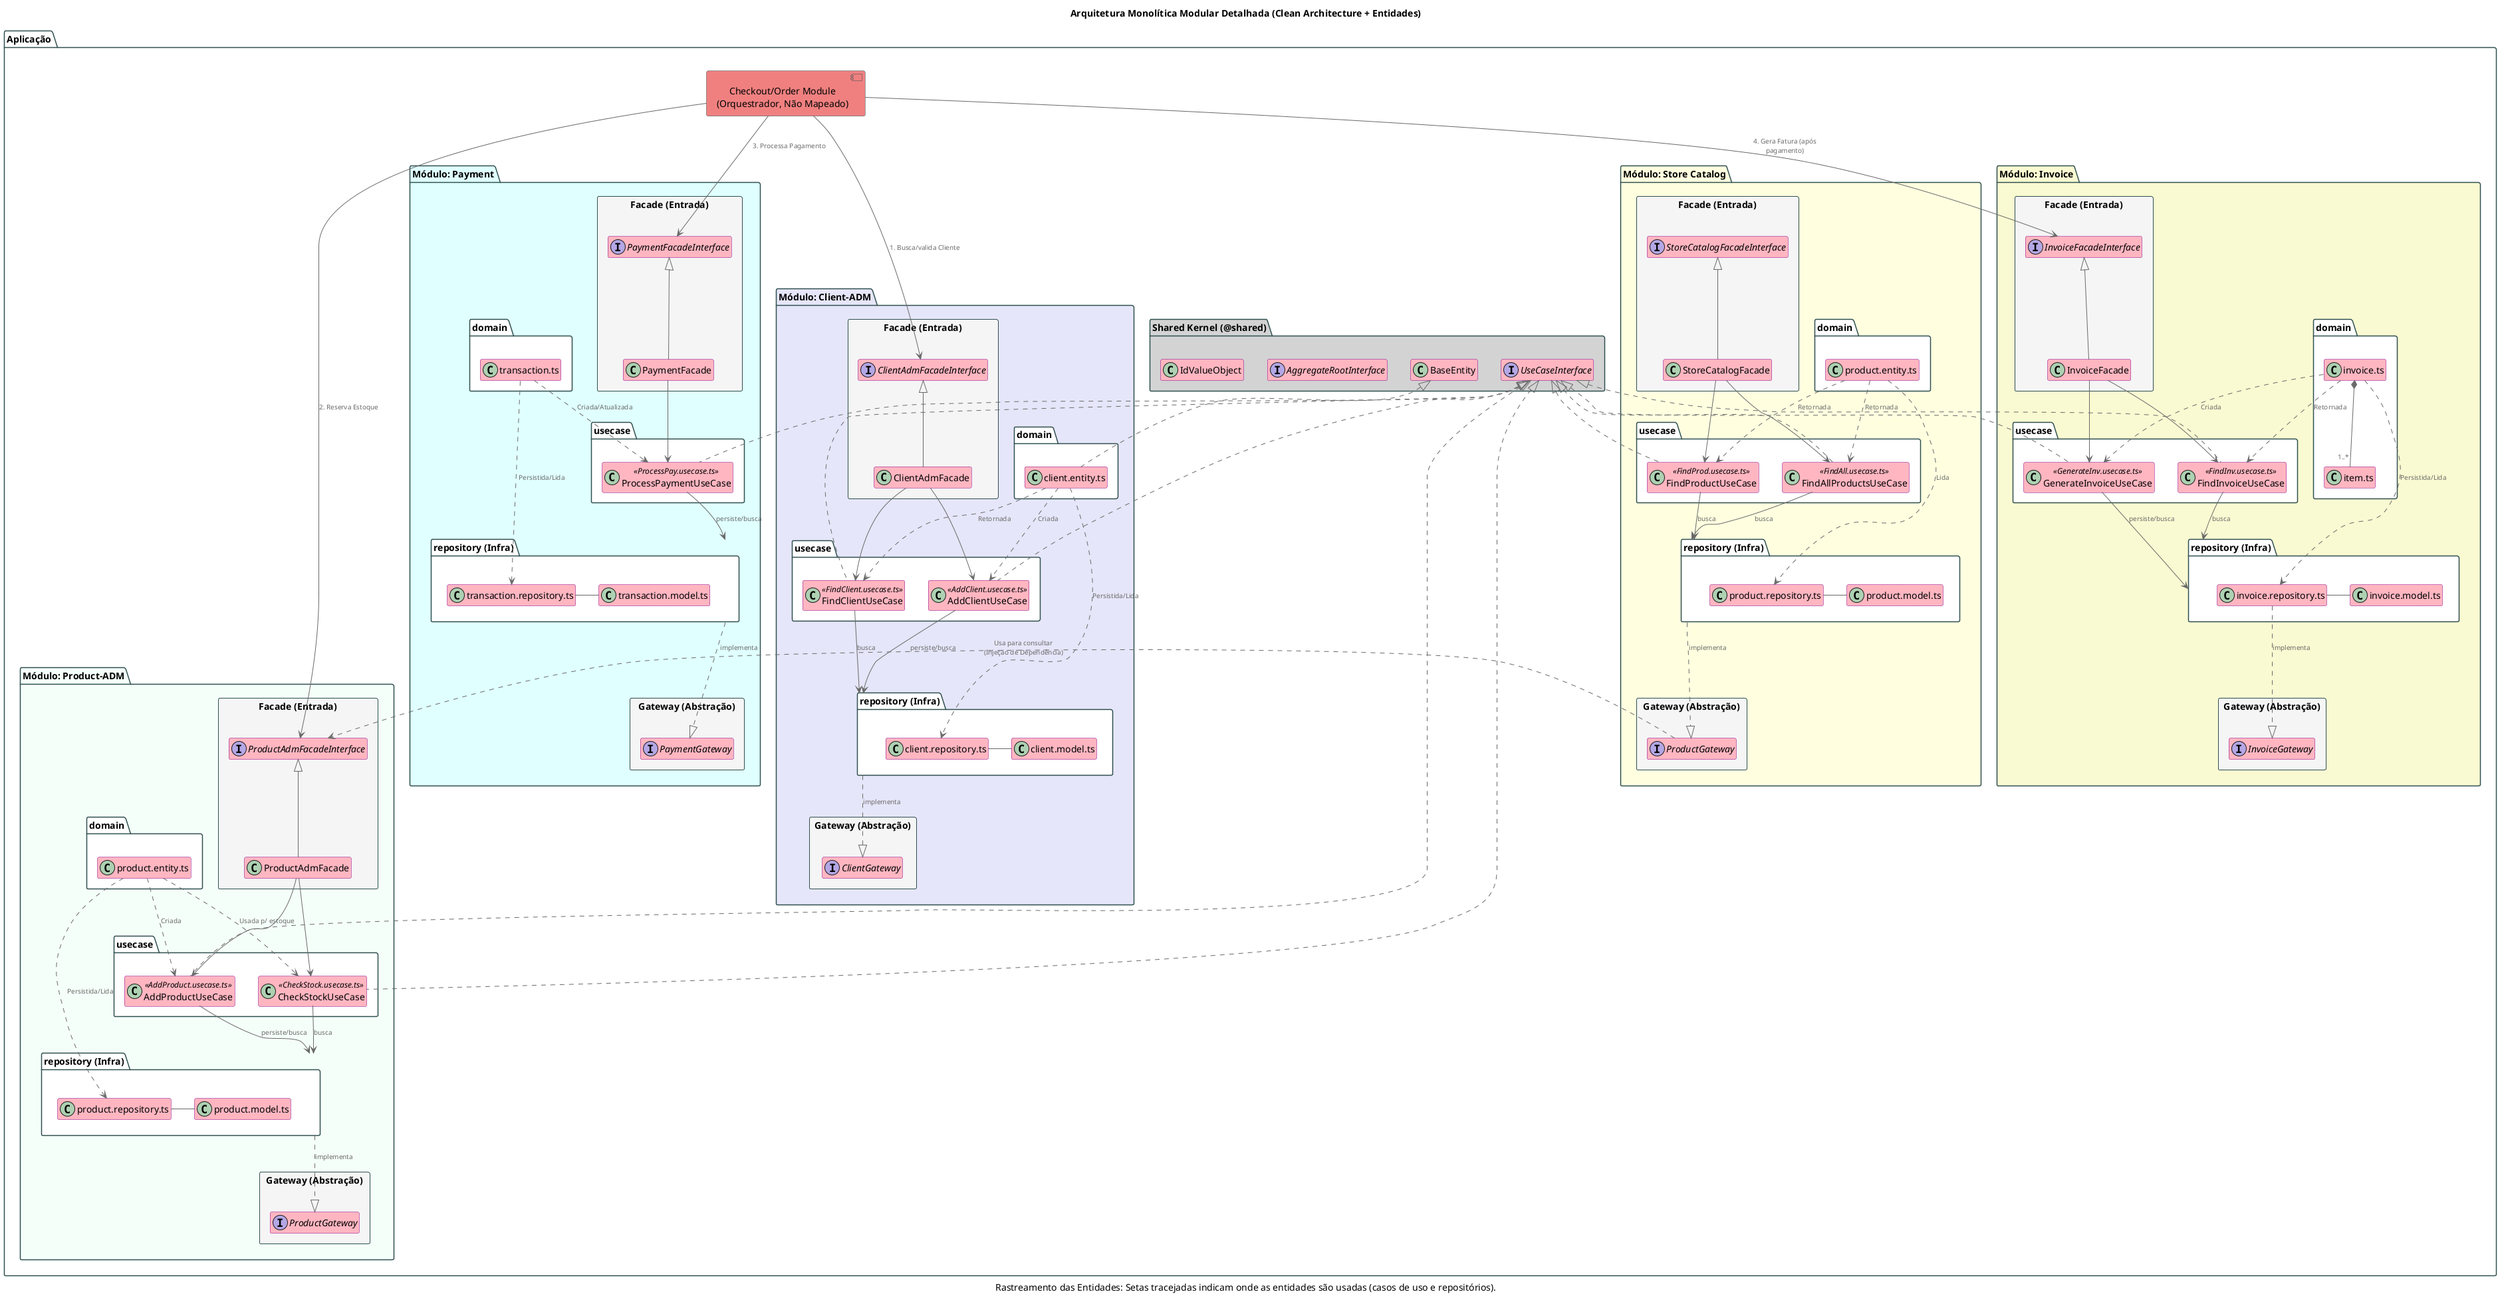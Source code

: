 @startuml
allowmixing 
!include <archimate/Archimate>

hide empty members
skinparam defaultTextAlignment center

' --- CORES BASE: FUNDO CLARO (BRANCO/PASTEL) ---
skinparam component {
    BorderColor DarkSlateGray
    BackgroundColor WhiteSmoke 
    ArrowColor DimGray
    ArrowFontName DroidSansMono
    ArrowFontSize 10
    ArrowFontColor DimGray
}

' --- CORES PASTEIS PARA OS MÓDULOS (DOMÍNIOS) ---
skinparam package {
    BorderColor DarkSlateGray
    BackgroundColor WhiteSmoke ' Para pacotes internos
}
skinparam rectangle {
    BorderColor DarkSlateGray
    BackgroundColor WhiteSmoke 
}
skinparam interface {
    BorderColor DarkOrange
    BackgroundColor LightYellow 
}
skinparam class {
    BorderColor DarkMagenta
    BackgroundColor LightPink 
}


title Arquitetura Monolítica Modular Detalhada (Clean Architecture + Entidades)
caption Rastreamento das Entidades: Setas tracejadas indicam onde as entidades são usadas (casos de uso e repositórios).

package "Aplicação" {

    ' 1. Shared (Cinza muito claro) - Simplificado
    package "Shared Kernel (@shared)" as Shared #LightGray {
        interface "AggregateRootInterface" as SharedAggregateRootInterface
        class "BaseEntity" as SharedBaseEntity
        class "IdValueObject" as SharedIdValueObject
        interface "UseCaseInterface" as SharedUseCaseInterface
    }


    ' ===============================================
    ' 2. Client-ADM (Lavanda Suave)
    ' ===============================================
    package "Módulo: Client-ADM" as ClientAdm #Lavender {
        
        package "domain" as ClientAdmDomain {
            class "client.entity.ts" as ClientAdmClientEntity
            ClientAdmClientEntity .up.|> SharedBaseEntity
        }
        
        package "repository (Infra)" as ClientAdmRepository {
            class "client.model.ts" as ClientAdmClientModel
            class "client.repository.ts" as ClientAdmClientRepository
            ClientAdmClientRepository - ClientAdmClientModel
        }
        
        package "usecase" as ClientAdmUseCases {
            class "AddClientUseCase" as AddClientUseCase << AddClient.usecase.ts >>
            class "FindClientUseCase" as FindClientUseCase << FindClient.usecase.ts >>

            AddClientUseCase .up.|> SharedUseCaseInterface
            FindClientUseCase .up.|> SharedUseCaseInterface
            
            AddClientUseCase --> ClientAdmRepository : persiste/busca
            FindClientUseCase --> ClientAdmRepository : busca
            
            ' RASTREAMENTO DE ENTIDADE
            ClientAdmClientEntity ..> AddClientUseCase : Criada
            ClientAdmClientEntity ..> FindClientUseCase : Retornada
            ClientAdmClientEntity ..> ClientAdmClientRepository : Persistida/Lida
        }

        rectangle "Gateway (Abstração)" as ClientAdmGateway {
            interface "ClientGateway" as ClientAdmClientGateway
            ClientAdmRepository .down.|> ClientAdmClientGateway : implementa
        }
        rectangle "Facade (Entrada)" as ClientAdmFacadeComp {
            interface "ClientAdmFacadeInterface" as ClientAdmFacadeInterface
            class "ClientAdmFacade" as ClientAdmFacadeImpl
            
            ClientAdmFacadeInterface <|-- ClientAdmFacadeImpl
            ClientAdmFacadeImpl --> AddClientUseCase
            ClientAdmFacadeImpl --> FindClientUseCase
        }
    }

    ' ===============================================
    ' 3. Product-ADM (Verde Menta Suave)
    ' ===============================================
    package "Módulo: Product-ADM" as ProductAdm #MintCream { 
        
        package "domain" as ProductAdmDomain {
            class "product.entity.ts" as ProductAdmProductEntity
        }
        
        package "repository (Infra)" as ProductAdmRepository {
            class "product.model.ts" as ProductAdmProductModel
            class "product.repository.ts" as ProductAdmProductRepository
            ProductAdmProductRepository - ProductAdmProductModel
        }
        
        package "usecase" as ProductAdmUseCases {
            class "AddProductUseCase" as AddProductUseCaseAdm << AddProduct.usecase.ts >>
            class "CheckStockUseCase" as CheckStockUseCaseAdm << CheckStock.usecase.ts >>

            AddProductUseCaseAdm .up.|> SharedUseCaseInterface
            CheckStockUseCaseAdm .up.|> SharedUseCaseInterface

            AddProductUseCaseAdm --> ProductAdmRepository : persiste/busca
            CheckStockUseCaseAdm --> ProductAdmRepository : busca
            
            ' RASTREAMENTO DE ENTIDADE
            ProductAdmProductEntity ..> AddProductUseCaseAdm : Criada
            ProductAdmProductEntity ..> CheckStockUseCaseAdm : Usada p/ estoque
            ProductAdmProductEntity ..> ProductAdmProductRepository : Persistida/Lida
        }

        rectangle "Gateway (Abstração)" as ProductAdmGateway {
            interface "ProductGateway" as ProductAdmProductGateway
            ProductAdmRepository .down.|> ProductAdmProductGateway : implementa
        }
        rectangle "Facade (Entrada)" as ProductAdmFacadeComp {
            interface "ProductAdmFacadeInterface" as ProductAdmFacadeInterface
            class "ProductAdmFacade" as ProductAdmFacadeImpl

            ProductAdmFacadeInterface <|-- ProductAdmFacadeImpl
            ProductAdmFacadeImpl --> AddProductUseCaseAdm
            ProductAdmFacadeImpl --> CheckStockUseCaseAdm
        }
    }
    
    ' ===============================================
    ' 4. Store Catalog (Pêssego Suave)
    ' ===============================================
    package "Módulo: Store Catalog" as StoreCatalog #LightYellow {

        package "domain" as StoreCatalogDomain {
            class "product.entity.ts" as StoreCatalogProductEntity
        }
        
        package "repository (Infra)" as StoreCatalogRepository {
            class "product.model.ts" as StoreCatalogProductModel
            class "product.repository.ts" as StoreCatalogProductRepository
            StoreCatalogProductRepository - StoreCatalogProductModel
        }
        
        package "usecase" as StoreCatalogUseCases {
            class "FindAllProductsUseCase" as FindAllProductsUseCase << FindAll.usecase.ts >>
            class "FindProductUseCase" as FindProductUseCaseSC << FindProd.usecase.ts >>

            FindAllProductsUseCase .up.|> SharedUseCaseInterface
            FindProductUseCaseSC .up.|> SharedUseCaseInterface

            FindAllProductsUseCase --> StoreCatalogRepository : busca
            FindProductUseCaseSC --> StoreCatalogRepository : busca
            
            ' RASTREAMENTO DE ENTIDADE
            StoreCatalogProductEntity ..> FindAllProductsUseCase : Retornada
            StoreCatalogProductEntity ..> FindProductUseCaseSC : Retornada
            StoreCatalogProductEntity ..> StoreCatalogProductRepository : Lida
        }

        rectangle "Gateway (Abstração)" as StoreCatalogGateway {
            interface "ProductGateway" as StoreCatalogProductGateway
            StoreCatalogRepository .down.|> StoreCatalogProductGateway : implementa
        }
        rectangle "Facade (Entrada)" as StoreCatalogFacadeComp {
            interface "StoreCatalogFacadeInterface" as StoreCatalogFacadeInterface
            class "StoreCatalogFacade" as StoreCatalogFacadeImpl

            StoreCatalogFacadeInterface <|-- StoreCatalogFacadeImpl
            StoreCatalogFacadeImpl --> FindAllProductsUseCase
            StoreCatalogFacadeImpl --> FindProductUseCaseSC
        }
    }

    ' ===============================================
    ' 5. Payment (Azul Claro Suave)
    ' ===============================================
    package "Módulo: Payment" as Payment #LightCyan {
        
        package "domain" as PaymentDomain {
            class "transaction.ts" as PaymentTransaction
        }
        
        package "repository (Infra)" as PaymentRepository {
            class "transaction.model.ts" as PaymentTransactionModel
            class "transaction.repository.ts" as PaymentTransactionRepository
            PaymentTransactionRepository - PaymentTransactionModel
        }
        
        package "usecase" as PaymentUseCases {
            class "ProcessPaymentUseCase" as ProcessPaymentUseCase << ProcessPay.usecase.ts >>
            ProcessPaymentUseCase .up.|> SharedUseCaseInterface
            ProcessPaymentUseCase --> PaymentRepository : persiste/busca
            
            ' RASTREAMENTO DE ENTIDADE
            PaymentTransaction ..> ProcessPaymentUseCase : Criada/Atualizada
            PaymentTransaction ..> PaymentTransactionRepository : Persistida/Lida
        }

        rectangle "Gateway (Abstração)" as PaymentGateway {
            interface "PaymentGateway" as PaymentPaymentGateway
            PaymentRepository .down.|> PaymentPaymentGateway : implementa
        }
        rectangle "Facade (Entrada)" as PaymentFacadeComp {
            interface "PaymentFacadeInterface" as PaymentFacadeInterface
            class "PaymentFacade" as PaymentFacadeImpl
            
            PaymentFacadeInterface <|-- PaymentFacadeImpl
            PaymentFacadeImpl --> ProcessPaymentUseCase
        }
    }
    
    ' ===============================================
    ' 6. Invoice (Ocre Suave) - NOVO MÓDULO
    ' ===============================================
    package "Módulo: Invoice" as Invoice #LightGoldenRodYellow {
        
        package "domain" as InvoiceDomain {
            class "invoice.ts" as InvoiceEntity
            class "item.ts" as InvoiceItemEntity
            InvoiceEntity *-- "1..*" InvoiceItemEntity
        }
        
        package "repository (Infra)" as InvoiceRepository {
            class "invoice.model.ts" as InvoiceModel
            class "invoice.repository.ts" as InvoiceRepositoryImpl
            InvoiceRepositoryImpl - InvoiceModel
        }
        
        package "usecase" as InvoiceUseCases {
            class "GenerateInvoiceUseCase" as GenerateInvoiceUseCase << GenerateInv.usecase.ts >>
            class "FindInvoiceUseCase" as FindInvoiceUseCase << FindInv.usecase.ts >>
            
            GenerateInvoiceUseCase .up.|> SharedUseCaseInterface
            FindInvoiceUseCase .up.|> SharedUseCaseInterface
            
            GenerateInvoiceUseCase --> InvoiceRepository : persiste/busca
            FindInvoiceUseCase --> InvoiceRepository : busca
            
            ' RASTREAMENTO DE ENTIDADE
            InvoiceEntity ..> GenerateInvoiceUseCase : Criada
            InvoiceEntity ..> FindInvoiceUseCase : Retornada
            InvoiceEntity ..> InvoiceRepositoryImpl : Persistida/Lida
        }

        rectangle "Gateway (Abstração)" as InvoiceGateway {
            interface "InvoiceGateway" as InvoiceGatewayInterface
            InvoiceRepositoryImpl .down.|> InvoiceGatewayInterface : implementa
        }
        rectangle "Facade (Entrada)" as InvoiceFacadeComp {
            interface "InvoiceFacadeInterface" as InvoiceFacadeInterface
            class "InvoiceFacade" as InvoiceFacadeImpl
            
            InvoiceFacadeInterface <|-- InvoiceFacadeImpl
            InvoiceFacadeImpl --> GenerateInvoiceUseCase
            InvoiceFacadeImpl --> FindInvoiceUseCase
        }
    }


    ' ====================================================================================
    ' --- INTEGRAÇÕES CRUCIAIS ENTRE MÓDULOS (Via Facades) ---
    ' ====================================================================================

    ' Store Catalog precisa do Product Adm (para checar estoque/detalhes)
    StoreCatalogProductGateway .right.> ProductAdmFacadeInterface : Usa para consultar \n(Injeção de Dependência)

    ' Módulo Orquestrador (apenas para ilustrar o consumo)
    component "Checkout/Order Module \n(Orquestrador, Não Mapeado)" as OrderOrchestrator #LightCoral
    
    OrderOrchestrator --> ClientAdmFacadeInterface : 1. Busca/valida Cliente
    OrderOrchestrator --> ProductAdmFacadeInterface : 2. Reserva Estoque
    OrderOrchestrator --> PaymentFacadeInterface : 3. Processa Pagamento
    OrderOrchestrator --> InvoiceFacadeInterface : 4. Gera Fatura (após pagamento)
}
@enduml
